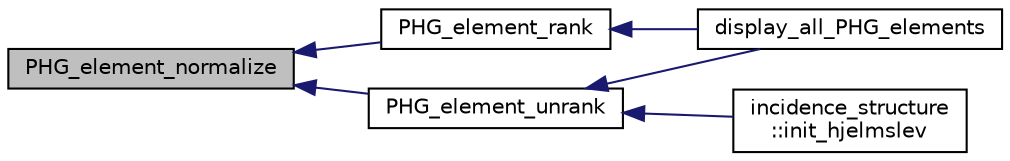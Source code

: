 digraph "PHG_element_normalize"
{
  edge [fontname="Helvetica",fontsize="10",labelfontname="Helvetica",labelfontsize="10"];
  node [fontname="Helvetica",fontsize="10",shape=record];
  rankdir="LR";
  Node15003 [label="PHG_element_normalize",height=0.2,width=0.4,color="black", fillcolor="grey75", style="filled", fontcolor="black"];
  Node15003 -> Node15004 [dir="back",color="midnightblue",fontsize="10",style="solid",fontname="Helvetica"];
  Node15004 [label="PHG_element_rank",height=0.2,width=0.4,color="black", fillcolor="white", style="filled",URL="$df/de4/projective_8_c.html#a213af66cf8062194c881a477590e9ad6"];
  Node15004 -> Node15005 [dir="back",color="midnightblue",fontsize="10",style="solid",fontname="Helvetica"];
  Node15005 [label="display_all_PHG_elements",height=0.2,width=0.4,color="black", fillcolor="white", style="filled",URL="$df/de4/projective_8_c.html#a7d923a53ab2450e899269b1bfffffd1e"];
  Node15003 -> Node15006 [dir="back",color="midnightblue",fontsize="10",style="solid",fontname="Helvetica"];
  Node15006 [label="PHG_element_unrank",height=0.2,width=0.4,color="black", fillcolor="white", style="filled",URL="$df/de4/projective_8_c.html#a28a4e5897e3ecf19ab06209af619e889"];
  Node15006 -> Node15007 [dir="back",color="midnightblue",fontsize="10",style="solid",fontname="Helvetica"];
  Node15007 [label="incidence_structure\l::init_hjelmslev",height=0.2,width=0.4,color="black", fillcolor="white", style="filled",URL="$da/d8a/classincidence__structure.html#a1a2747e3da4031ca577273f403346823"];
  Node15006 -> Node15005 [dir="back",color="midnightblue",fontsize="10",style="solid",fontname="Helvetica"];
}
